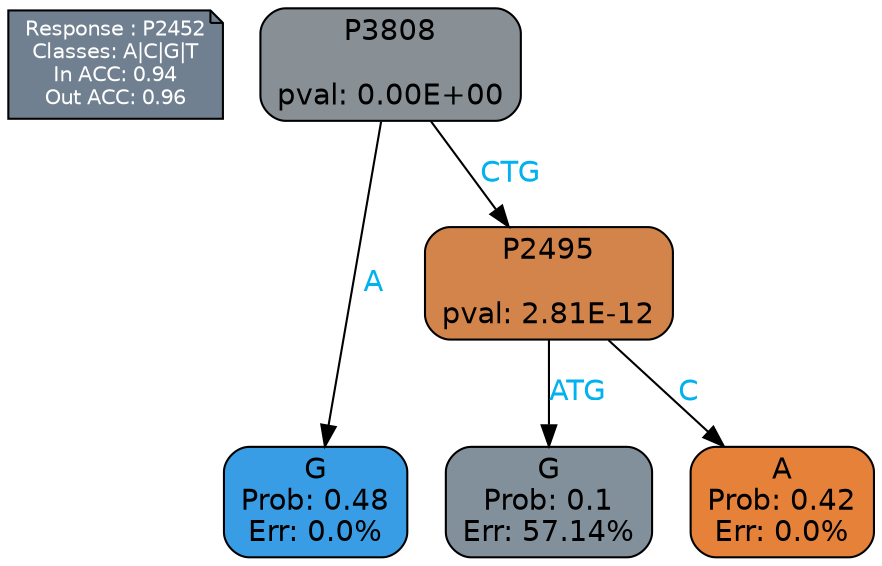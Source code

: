 digraph Tree {
node [shape=box, style="filled, rounded", color="black", fontname=helvetica] ;
graph [ranksep=equally, splines=polylines, bgcolor=transparent, dpi=600] ;
edge [fontname=helvetica] ;
LEGEND [label="Response : P2452
Classes: A|C|G|T
In ACC: 0.94
Out ACC: 0.96
",shape=note,align=left,style=filled,fillcolor="slategray",fontcolor="white",fontsize=10];1 [label="P3808

pval: 0.00E+00", fillcolor="#888f95"] ;
2 [label="G
Prob: 0.48
Err: 0.0%", fillcolor="#399de5"] ;
3 [label="P2495

pval: 2.81E-12", fillcolor="#d2844b"] ;
4 [label="G
Prob: 0.1
Err: 57.14%", fillcolor="#82909b"] ;
5 [label="A
Prob: 0.42
Err: 0.0%", fillcolor="#e58139"] ;
1 -> 2 [label="A",fontcolor=deepskyblue2] ;
1 -> 3 [label="CTG",fontcolor=deepskyblue2] ;
3 -> 4 [label="ATG",fontcolor=deepskyblue2] ;
3 -> 5 [label="C",fontcolor=deepskyblue2] ;
{rank = same; 2;4;5;}{rank = same; LEGEND;1;}}